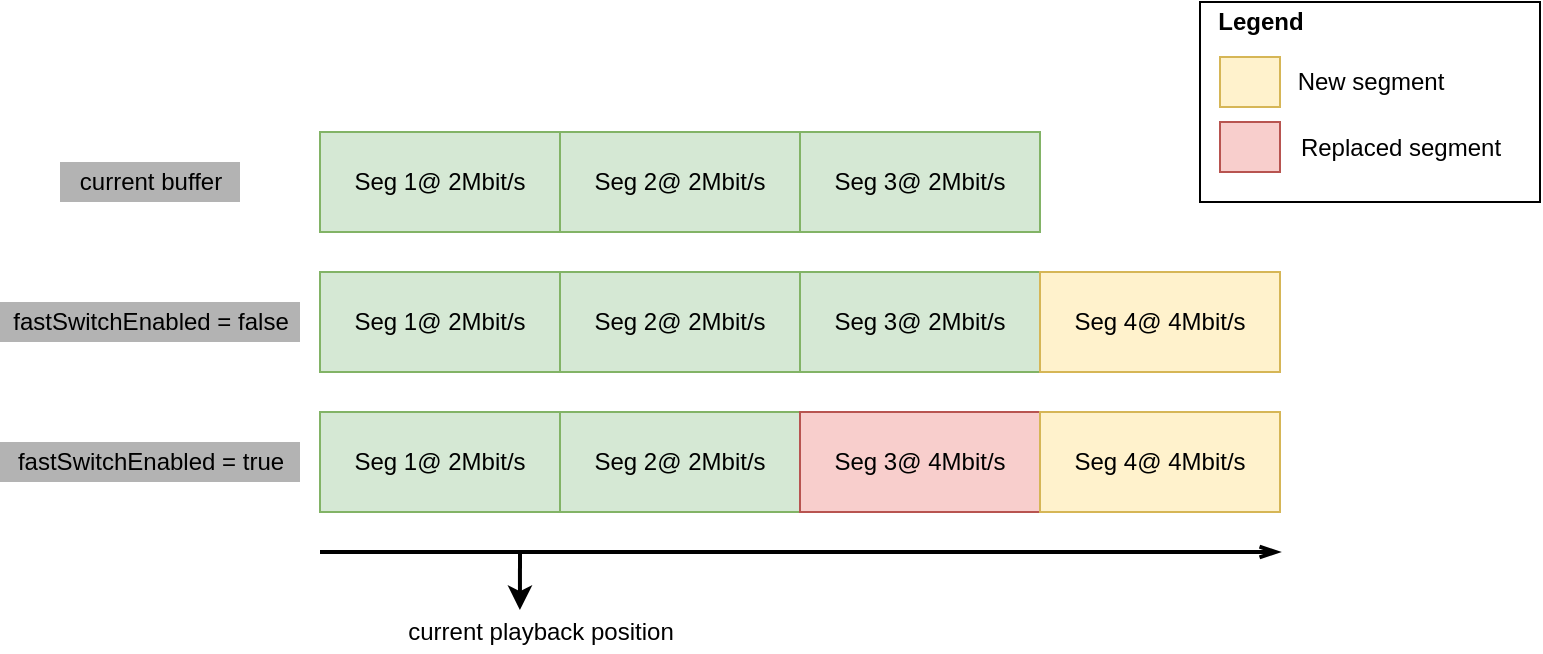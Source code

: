 <mxfile version="18.1.3" type="device"><diagram id="E_KcVCiqQPFlybs-jb4Z" name="Seite-1"><mxGraphModel dx="1106" dy="822" grid="1" gridSize="10" guides="1" tooltips="1" connect="1" arrows="1" fold="1" page="1" pageScale="1" pageWidth="827" pageHeight="1169" math="0" shadow="0"><root><mxCell id="0"/><mxCell id="1" parent="0"/><mxCell id="Yaq5Ln4Bmg1ytDNXpwSl-2" value="Seg 1@ 2Mbit/s" style="rounded=0;whiteSpace=wrap;html=1;fillColor=#d5e8d4;strokeColor=#82b366;" parent="1" vertex="1"><mxGeometry x="200" y="160" width="120" height="50" as="geometry"/></mxCell><mxCell id="Yaq5Ln4Bmg1ytDNXpwSl-3" value="Seg 2@ 2Mbit/s" style="rounded=0;whiteSpace=wrap;html=1;fillColor=#d5e8d4;strokeColor=#82b366;" parent="1" vertex="1"><mxGeometry x="320" y="160" width="120" height="50" as="geometry"/></mxCell><mxCell id="Yaq5Ln4Bmg1ytDNXpwSl-4" value="Seg 3@ 2Mbit/s" style="rounded=0;whiteSpace=wrap;html=1;fillColor=#d5e8d4;strokeColor=#82b366;" parent="1" vertex="1"><mxGeometry x="440" y="160" width="120" height="50" as="geometry"/></mxCell><mxCell id="Yaq5Ln4Bmg1ytDNXpwSl-5" value="Seg 1@ 2Mbit/s" style="rounded=0;whiteSpace=wrap;html=1;fillColor=#d5e8d4;strokeColor=#82b366;" parent="1" vertex="1"><mxGeometry x="200" y="230" width="120" height="50" as="geometry"/></mxCell><mxCell id="Yaq5Ln4Bmg1ytDNXpwSl-6" value="Seg 2@ 2Mbit/s" style="rounded=0;whiteSpace=wrap;html=1;fillColor=#d5e8d4;strokeColor=#82b366;" parent="1" vertex="1"><mxGeometry x="320" y="230" width="120" height="50" as="geometry"/></mxCell><mxCell id="Yaq5Ln4Bmg1ytDNXpwSl-7" value="Seg 3@ 4Mbit/s" style="rounded=0;whiteSpace=wrap;html=1;fillColor=#f8cecc;strokeColor=#b85450;" parent="1" vertex="1"><mxGeometry x="440" y="230" width="120" height="50" as="geometry"/></mxCell><mxCell id="Yaq5Ln4Bmg1ytDNXpwSl-8" value="Seg 4@ 4Mbit/s" style="rounded=0;whiteSpace=wrap;html=1;fillColor=#fff2cc;strokeColor=#d6b656;" parent="1" vertex="1"><mxGeometry x="560" y="160" width="120" height="50" as="geometry"/></mxCell><mxCell id="Yaq5Ln4Bmg1ytDNXpwSl-9" value="Seg 4@ 4Mbit/s" style="rounded=0;whiteSpace=wrap;html=1;fillColor=#fff2cc;strokeColor=#d6b656;" parent="1" vertex="1"><mxGeometry x="560" y="230" width="120" height="50" as="geometry"/></mxCell><mxCell id="Yaq5Ln4Bmg1ytDNXpwSl-11" value="current playback position" style="text;html=1;align=center;verticalAlign=middle;resizable=0;points=[];autosize=1;strokeColor=none;fillColor=none;" parent="1" vertex="1"><mxGeometry x="235" y="330" width="150" height="20" as="geometry"/></mxCell><mxCell id="Yaq5Ln4Bmg1ytDNXpwSl-12" value="" style="endArrow=openThin;html=1;rounded=0;strokeWidth=2;endFill=0;" parent="1" edge="1"><mxGeometry width="50" height="50" relative="1" as="geometry"><mxPoint x="200" y="300" as="sourcePoint"/><mxPoint x="680" y="300" as="targetPoint"/></mxGeometry></mxCell><mxCell id="Yaq5Ln4Bmg1ytDNXpwSl-13" value="" style="endArrow=classic;html=1;rounded=0;strokeWidth=2;entryX=0.433;entryY=-0.05;entryDx=0;entryDy=0;entryPerimeter=0;endFill=1;" parent="1" target="Yaq5Ln4Bmg1ytDNXpwSl-11" edge="1"><mxGeometry width="50" height="50" relative="1" as="geometry"><mxPoint x="300" y="300" as="sourcePoint"/><mxPoint x="440" y="380" as="targetPoint"/></mxGeometry></mxCell><mxCell id="Yaq5Ln4Bmg1ytDNXpwSl-16" value="fastSwitchEnabled = true" style="text;html=1;align=center;verticalAlign=middle;resizable=0;points=[];autosize=1;strokeColor=none;fillColor=#B3B3B3;" parent="1" vertex="1"><mxGeometry x="40" y="245" width="150" height="20" as="geometry"/></mxCell><mxCell id="Yaq5Ln4Bmg1ytDNXpwSl-17" value="fastSwitchEnabled = false" style="text;html=1;align=center;verticalAlign=middle;resizable=0;points=[];autosize=1;strokeColor=none;fillColor=#B3B3B3;" parent="1" vertex="1"><mxGeometry x="40" y="175" width="150" height="20" as="geometry"/></mxCell><mxCell id="6dVygKF7olgljvltdVYp-1" value="Seg 1@ 2Mbit/s" style="rounded=0;whiteSpace=wrap;html=1;fillColor=#d5e8d4;strokeColor=#82b366;" vertex="1" parent="1"><mxGeometry x="200" y="90" width="120" height="50" as="geometry"/></mxCell><mxCell id="6dVygKF7olgljvltdVYp-2" value="Seg 2@ 2Mbit/s" style="rounded=0;whiteSpace=wrap;html=1;fillColor=#d5e8d4;strokeColor=#82b366;" vertex="1" parent="1"><mxGeometry x="320" y="90" width="120" height="50" as="geometry"/></mxCell><mxCell id="6dVygKF7olgljvltdVYp-3" value="Seg 3@ 2Mbit/s" style="rounded=0;whiteSpace=wrap;html=1;fillColor=#d5e8d4;strokeColor=#82b366;" vertex="1" parent="1"><mxGeometry x="440" y="90" width="120" height="50" as="geometry"/></mxCell><mxCell id="6dVygKF7olgljvltdVYp-5" value="current buffer" style="text;html=1;align=center;verticalAlign=middle;resizable=0;points=[];autosize=1;strokeColor=none;fillColor=#B3B3B3;" vertex="1" parent="1"><mxGeometry x="70" y="105" width="90" height="20" as="geometry"/></mxCell><mxCell id="6dVygKF7olgljvltdVYp-20" value="" style="group" vertex="1" connectable="0" parent="1"><mxGeometry x="640" y="25" width="170" height="100" as="geometry"/></mxCell><mxCell id="6dVygKF7olgljvltdVYp-7" value="" style="rounded=0;whiteSpace=wrap;html=1;fillColor=none;" vertex="1" parent="6dVygKF7olgljvltdVYp-20"><mxGeometry width="170" height="100" as="geometry"/></mxCell><mxCell id="6dVygKF7olgljvltdVYp-8" value="&lt;b&gt;Legend&lt;/b&gt;" style="text;html=1;align=center;verticalAlign=middle;resizable=0;points=[];autosize=1;strokeColor=none;fillColor=none;" vertex="1" parent="6dVygKF7olgljvltdVYp-20"><mxGeometry width="60" height="20" as="geometry"/></mxCell><mxCell id="6dVygKF7olgljvltdVYp-16" value="" style="group" vertex="1" connectable="0" parent="6dVygKF7olgljvltdVYp-20"><mxGeometry x="10" y="27.5" width="120" height="25" as="geometry"/></mxCell><mxCell id="6dVygKF7olgljvltdVYp-6" value="" style="rounded=0;whiteSpace=wrap;html=1;fillColor=#fff2cc;strokeColor=#d6b656;" vertex="1" parent="6dVygKF7olgljvltdVYp-16"><mxGeometry width="30" height="25" as="geometry"/></mxCell><mxCell id="6dVygKF7olgljvltdVYp-14" value="New segment" style="text;html=1;align=center;verticalAlign=middle;resizable=0;points=[];autosize=1;strokeColor=none;fillColor=none;" vertex="1" parent="6dVygKF7olgljvltdVYp-16"><mxGeometry x="30" y="2.5" width="90" height="20" as="geometry"/></mxCell><mxCell id="6dVygKF7olgljvltdVYp-17" value="" style="group" vertex="1" connectable="0" parent="6dVygKF7olgljvltdVYp-20"><mxGeometry x="10" y="60" width="135" height="25" as="geometry"/></mxCell><mxCell id="6dVygKF7olgljvltdVYp-18" value="" style="rounded=0;whiteSpace=wrap;html=1;fillColor=#f8cecc;strokeColor=#b85450;" vertex="1" parent="6dVygKF7olgljvltdVYp-17"><mxGeometry width="30" height="25" as="geometry"/></mxCell><mxCell id="6dVygKF7olgljvltdVYp-19" value="Replaced segment" style="text;html=1;align=center;verticalAlign=middle;resizable=0;points=[];autosize=1;strokeColor=none;fillColor=none;" vertex="1" parent="6dVygKF7olgljvltdVYp-17"><mxGeometry x="30" y="2.5" width="120" height="20" as="geometry"/></mxCell></root></mxGraphModel></diagram></mxfile>